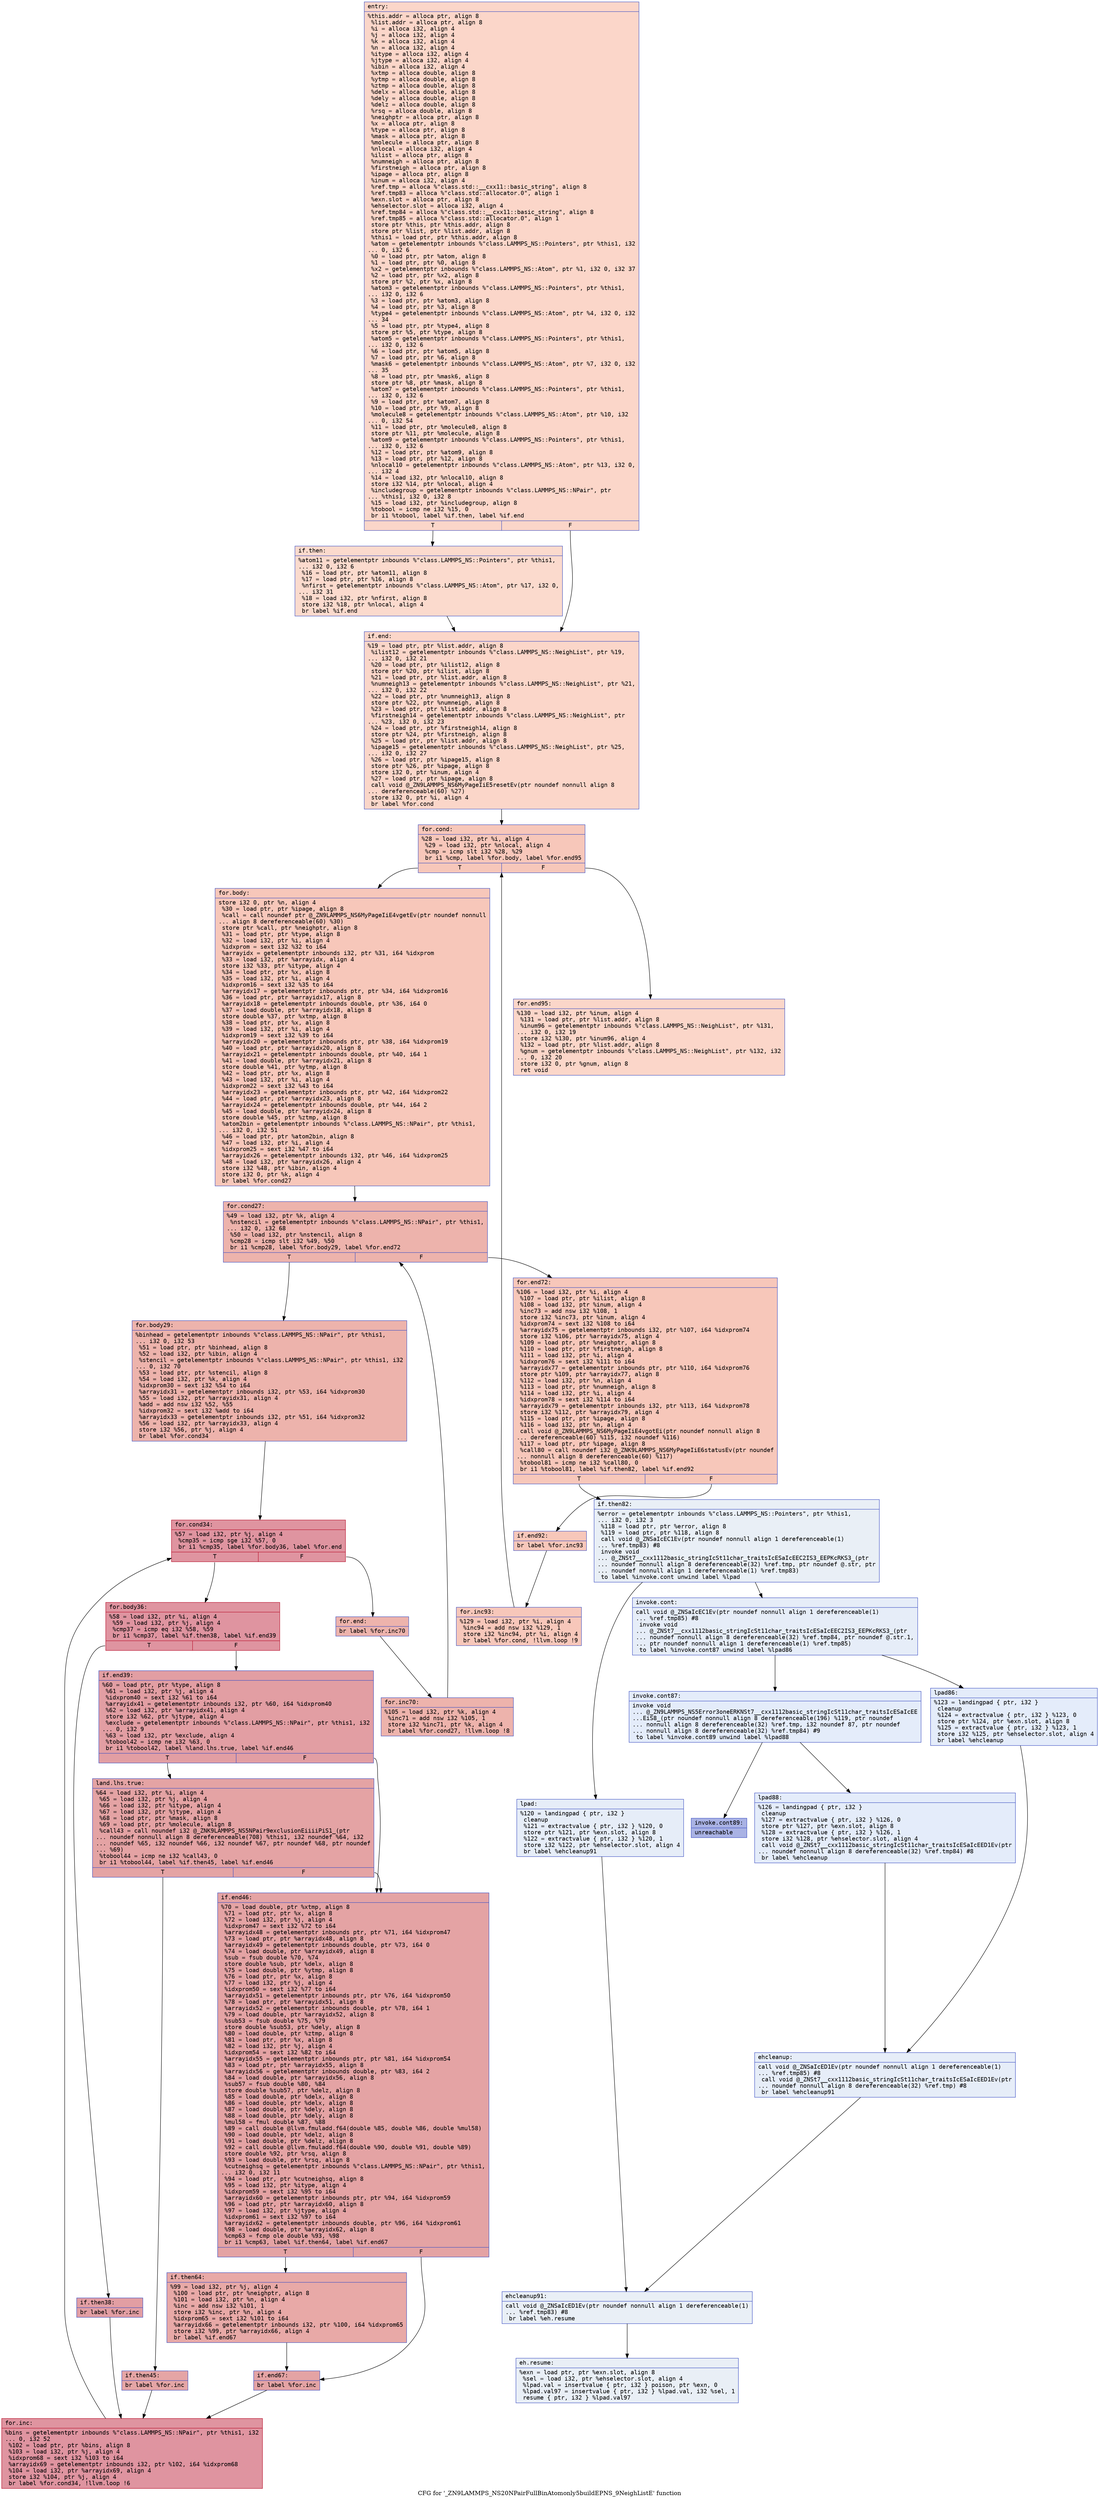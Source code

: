 digraph "CFG for '_ZN9LAMMPS_NS20NPairFullBinAtomonly5buildEPNS_9NeighListE' function" {
	label="CFG for '_ZN9LAMMPS_NS20NPairFullBinAtomonly5buildEPNS_9NeighListE' function";

	Node0x5592a01dcf20 [shape=record,color="#3d50c3ff", style=filled, fillcolor="#f6a38570" fontname="Courier",label="{entry:\l|  %this.addr = alloca ptr, align 8\l  %list.addr = alloca ptr, align 8\l  %i = alloca i32, align 4\l  %j = alloca i32, align 4\l  %k = alloca i32, align 4\l  %n = alloca i32, align 4\l  %itype = alloca i32, align 4\l  %jtype = alloca i32, align 4\l  %ibin = alloca i32, align 4\l  %xtmp = alloca double, align 8\l  %ytmp = alloca double, align 8\l  %ztmp = alloca double, align 8\l  %delx = alloca double, align 8\l  %dely = alloca double, align 8\l  %delz = alloca double, align 8\l  %rsq = alloca double, align 8\l  %neighptr = alloca ptr, align 8\l  %x = alloca ptr, align 8\l  %type = alloca ptr, align 8\l  %mask = alloca ptr, align 8\l  %molecule = alloca ptr, align 8\l  %nlocal = alloca i32, align 4\l  %ilist = alloca ptr, align 8\l  %numneigh = alloca ptr, align 8\l  %firstneigh = alloca ptr, align 8\l  %ipage = alloca ptr, align 8\l  %inum = alloca i32, align 4\l  %ref.tmp = alloca %\"class.std::__cxx11::basic_string\", align 8\l  %ref.tmp83 = alloca %\"class.std::allocator.0\", align 1\l  %exn.slot = alloca ptr, align 8\l  %ehselector.slot = alloca i32, align 4\l  %ref.tmp84 = alloca %\"class.std::__cxx11::basic_string\", align 8\l  %ref.tmp85 = alloca %\"class.std::allocator.0\", align 1\l  store ptr %this, ptr %this.addr, align 8\l  store ptr %list, ptr %list.addr, align 8\l  %this1 = load ptr, ptr %this.addr, align 8\l  %atom = getelementptr inbounds %\"class.LAMMPS_NS::Pointers\", ptr %this1, i32\l... 0, i32 6\l  %0 = load ptr, ptr %atom, align 8\l  %1 = load ptr, ptr %0, align 8\l  %x2 = getelementptr inbounds %\"class.LAMMPS_NS::Atom\", ptr %1, i32 0, i32 37\l  %2 = load ptr, ptr %x2, align 8\l  store ptr %2, ptr %x, align 8\l  %atom3 = getelementptr inbounds %\"class.LAMMPS_NS::Pointers\", ptr %this1,\l... i32 0, i32 6\l  %3 = load ptr, ptr %atom3, align 8\l  %4 = load ptr, ptr %3, align 8\l  %type4 = getelementptr inbounds %\"class.LAMMPS_NS::Atom\", ptr %4, i32 0, i32\l... 34\l  %5 = load ptr, ptr %type4, align 8\l  store ptr %5, ptr %type, align 8\l  %atom5 = getelementptr inbounds %\"class.LAMMPS_NS::Pointers\", ptr %this1,\l... i32 0, i32 6\l  %6 = load ptr, ptr %atom5, align 8\l  %7 = load ptr, ptr %6, align 8\l  %mask6 = getelementptr inbounds %\"class.LAMMPS_NS::Atom\", ptr %7, i32 0, i32\l... 35\l  %8 = load ptr, ptr %mask6, align 8\l  store ptr %8, ptr %mask, align 8\l  %atom7 = getelementptr inbounds %\"class.LAMMPS_NS::Pointers\", ptr %this1,\l... i32 0, i32 6\l  %9 = load ptr, ptr %atom7, align 8\l  %10 = load ptr, ptr %9, align 8\l  %molecule8 = getelementptr inbounds %\"class.LAMMPS_NS::Atom\", ptr %10, i32\l... 0, i32 54\l  %11 = load ptr, ptr %molecule8, align 8\l  store ptr %11, ptr %molecule, align 8\l  %atom9 = getelementptr inbounds %\"class.LAMMPS_NS::Pointers\", ptr %this1,\l... i32 0, i32 6\l  %12 = load ptr, ptr %atom9, align 8\l  %13 = load ptr, ptr %12, align 8\l  %nlocal10 = getelementptr inbounds %\"class.LAMMPS_NS::Atom\", ptr %13, i32 0,\l... i32 4\l  %14 = load i32, ptr %nlocal10, align 8\l  store i32 %14, ptr %nlocal, align 4\l  %includegroup = getelementptr inbounds %\"class.LAMMPS_NS::NPair\", ptr\l... %this1, i32 0, i32 8\l  %15 = load i32, ptr %includegroup, align 8\l  %tobool = icmp ne i32 %15, 0\l  br i1 %tobool, label %if.then, label %if.end\l|{<s0>T|<s1>F}}"];
	Node0x5592a01dcf20:s0 -> Node0x5592a01e1330[tooltip="entry -> if.then\nProbability 62.50%" ];
	Node0x5592a01dcf20:s1 -> Node0x5592a01e13a0[tooltip="entry -> if.end\nProbability 37.50%" ];
	Node0x5592a01e1330 [shape=record,color="#3d50c3ff", style=filled, fillcolor="#f7ac8e70" fontname="Courier",label="{if.then:\l|  %atom11 = getelementptr inbounds %\"class.LAMMPS_NS::Pointers\", ptr %this1,\l... i32 0, i32 6\l  %16 = load ptr, ptr %atom11, align 8\l  %17 = load ptr, ptr %16, align 8\l  %nfirst = getelementptr inbounds %\"class.LAMMPS_NS::Atom\", ptr %17, i32 0,\l... i32 31\l  %18 = load i32, ptr %nfirst, align 8\l  store i32 %18, ptr %nlocal, align 4\l  br label %if.end\l}"];
	Node0x5592a01e1330 -> Node0x5592a01e13a0[tooltip="if.then -> if.end\nProbability 100.00%" ];
	Node0x5592a01e13a0 [shape=record,color="#3d50c3ff", style=filled, fillcolor="#f6a38570" fontname="Courier",label="{if.end:\l|  %19 = load ptr, ptr %list.addr, align 8\l  %ilist12 = getelementptr inbounds %\"class.LAMMPS_NS::NeighList\", ptr %19,\l... i32 0, i32 21\l  %20 = load ptr, ptr %ilist12, align 8\l  store ptr %20, ptr %ilist, align 8\l  %21 = load ptr, ptr %list.addr, align 8\l  %numneigh13 = getelementptr inbounds %\"class.LAMMPS_NS::NeighList\", ptr %21,\l... i32 0, i32 22\l  %22 = load ptr, ptr %numneigh13, align 8\l  store ptr %22, ptr %numneigh, align 8\l  %23 = load ptr, ptr %list.addr, align 8\l  %firstneigh14 = getelementptr inbounds %\"class.LAMMPS_NS::NeighList\", ptr\l... %23, i32 0, i32 23\l  %24 = load ptr, ptr %firstneigh14, align 8\l  store ptr %24, ptr %firstneigh, align 8\l  %25 = load ptr, ptr %list.addr, align 8\l  %ipage15 = getelementptr inbounds %\"class.LAMMPS_NS::NeighList\", ptr %25,\l... i32 0, i32 27\l  %26 = load ptr, ptr %ipage15, align 8\l  store ptr %26, ptr %ipage, align 8\l  store i32 0, ptr %inum, align 4\l  %27 = load ptr, ptr %ipage, align 8\l  call void @_ZN9LAMMPS_NS6MyPageIiE5resetEv(ptr noundef nonnull align 8\l... dereferenceable(60) %27)\l  store i32 0, ptr %i, align 4\l  br label %for.cond\l}"];
	Node0x5592a01e13a0 -> Node0x5592a01e2830[tooltip="if.end -> for.cond\nProbability 100.00%" ];
	Node0x5592a01e2830 [shape=record,color="#3d50c3ff", style=filled, fillcolor="#ec7f6370" fontname="Courier",label="{for.cond:\l|  %28 = load i32, ptr %i, align 4\l  %29 = load i32, ptr %nlocal, align 4\l  %cmp = icmp slt i32 %28, %29\l  br i1 %cmp, label %for.body, label %for.end95\l|{<s0>T|<s1>F}}"];
	Node0x5592a01e2830:s0 -> Node0x5592a01e2ae0[tooltip="for.cond -> for.body\nProbability 96.88%" ];
	Node0x5592a01e2830:s1 -> Node0x5592a01e2b60[tooltip="for.cond -> for.end95\nProbability 3.12%" ];
	Node0x5592a01e2ae0 [shape=record,color="#3d50c3ff", style=filled, fillcolor="#ec7f6370" fontname="Courier",label="{for.body:\l|  store i32 0, ptr %n, align 4\l  %30 = load ptr, ptr %ipage, align 8\l  %call = call noundef ptr @_ZN9LAMMPS_NS6MyPageIiE4vgetEv(ptr noundef nonnull\l... align 8 dereferenceable(60) %30)\l  store ptr %call, ptr %neighptr, align 8\l  %31 = load ptr, ptr %type, align 8\l  %32 = load i32, ptr %i, align 4\l  %idxprom = sext i32 %32 to i64\l  %arrayidx = getelementptr inbounds i32, ptr %31, i64 %idxprom\l  %33 = load i32, ptr %arrayidx, align 4\l  store i32 %33, ptr %itype, align 4\l  %34 = load ptr, ptr %x, align 8\l  %35 = load i32, ptr %i, align 4\l  %idxprom16 = sext i32 %35 to i64\l  %arrayidx17 = getelementptr inbounds ptr, ptr %34, i64 %idxprom16\l  %36 = load ptr, ptr %arrayidx17, align 8\l  %arrayidx18 = getelementptr inbounds double, ptr %36, i64 0\l  %37 = load double, ptr %arrayidx18, align 8\l  store double %37, ptr %xtmp, align 8\l  %38 = load ptr, ptr %x, align 8\l  %39 = load i32, ptr %i, align 4\l  %idxprom19 = sext i32 %39 to i64\l  %arrayidx20 = getelementptr inbounds ptr, ptr %38, i64 %idxprom19\l  %40 = load ptr, ptr %arrayidx20, align 8\l  %arrayidx21 = getelementptr inbounds double, ptr %40, i64 1\l  %41 = load double, ptr %arrayidx21, align 8\l  store double %41, ptr %ytmp, align 8\l  %42 = load ptr, ptr %x, align 8\l  %43 = load i32, ptr %i, align 4\l  %idxprom22 = sext i32 %43 to i64\l  %arrayidx23 = getelementptr inbounds ptr, ptr %42, i64 %idxprom22\l  %44 = load ptr, ptr %arrayidx23, align 8\l  %arrayidx24 = getelementptr inbounds double, ptr %44, i64 2\l  %45 = load double, ptr %arrayidx24, align 8\l  store double %45, ptr %ztmp, align 8\l  %atom2bin = getelementptr inbounds %\"class.LAMMPS_NS::NPair\", ptr %this1,\l... i32 0, i32 51\l  %46 = load ptr, ptr %atom2bin, align 8\l  %47 = load i32, ptr %i, align 4\l  %idxprom25 = sext i32 %47 to i64\l  %arrayidx26 = getelementptr inbounds i32, ptr %46, i64 %idxprom25\l  %48 = load i32, ptr %arrayidx26, align 4\l  store i32 %48, ptr %ibin, align 4\l  store i32 0, ptr %k, align 4\l  br label %for.cond27\l}"];
	Node0x5592a01e2ae0 -> Node0x5592a01e5050[tooltip="for.body -> for.cond27\nProbability 100.00%" ];
	Node0x5592a01e5050 [shape=record,color="#3d50c3ff", style=filled, fillcolor="#d6524470" fontname="Courier",label="{for.cond27:\l|  %49 = load i32, ptr %k, align 4\l  %nstencil = getelementptr inbounds %\"class.LAMMPS_NS::NPair\", ptr %this1,\l... i32 0, i32 68\l  %50 = load i32, ptr %nstencil, align 8\l  %cmp28 = icmp slt i32 %49, %50\l  br i1 %cmp28, label %for.body29, label %for.end72\l|{<s0>T|<s1>F}}"];
	Node0x5592a01e5050:s0 -> Node0x5592a01de950[tooltip="for.cond27 -> for.body29\nProbability 96.88%" ];
	Node0x5592a01e5050:s1 -> Node0x5592a01de9d0[tooltip="for.cond27 -> for.end72\nProbability 3.12%" ];
	Node0x5592a01de950 [shape=record,color="#3d50c3ff", style=filled, fillcolor="#d6524470" fontname="Courier",label="{for.body29:\l|  %binhead = getelementptr inbounds %\"class.LAMMPS_NS::NPair\", ptr %this1,\l... i32 0, i32 53\l  %51 = load ptr, ptr %binhead, align 8\l  %52 = load i32, ptr %ibin, align 4\l  %stencil = getelementptr inbounds %\"class.LAMMPS_NS::NPair\", ptr %this1, i32\l... 0, i32 70\l  %53 = load ptr, ptr %stencil, align 8\l  %54 = load i32, ptr %k, align 4\l  %idxprom30 = sext i32 %54 to i64\l  %arrayidx31 = getelementptr inbounds i32, ptr %53, i64 %idxprom30\l  %55 = load i32, ptr %arrayidx31, align 4\l  %add = add nsw i32 %52, %55\l  %idxprom32 = sext i32 %add to i64\l  %arrayidx33 = getelementptr inbounds i32, ptr %51, i64 %idxprom32\l  %56 = load i32, ptr %arrayidx33, align 4\l  store i32 %56, ptr %j, align 4\l  br label %for.cond34\l}"];
	Node0x5592a01de950 -> Node0x5592a01e67e0[tooltip="for.body29 -> for.cond34\nProbability 100.00%" ];
	Node0x5592a01e67e0 [shape=record,color="#b70d28ff", style=filled, fillcolor="#b70d2870" fontname="Courier",label="{for.cond34:\l|  %57 = load i32, ptr %j, align 4\l  %cmp35 = icmp sge i32 %57, 0\l  br i1 %cmp35, label %for.body36, label %for.end\l|{<s0>T|<s1>F}}"];
	Node0x5592a01e67e0:s0 -> Node0x5592a01e6a00[tooltip="for.cond34 -> for.body36\nProbability 96.88%" ];
	Node0x5592a01e67e0:s1 -> Node0x5592a01e6a80[tooltip="for.cond34 -> for.end\nProbability 3.12%" ];
	Node0x5592a01e6a00 [shape=record,color="#b70d28ff", style=filled, fillcolor="#b70d2870" fontname="Courier",label="{for.body36:\l|  %58 = load i32, ptr %i, align 4\l  %59 = load i32, ptr %j, align 4\l  %cmp37 = icmp eq i32 %58, %59\l  br i1 %cmp37, label %if.then38, label %if.end39\l|{<s0>T|<s1>F}}"];
	Node0x5592a01e6a00:s0 -> Node0x5592a01e6db0[tooltip="for.body36 -> if.then38\nProbability 50.00%" ];
	Node0x5592a01e6a00:s1 -> Node0x5592a01e6e30[tooltip="for.body36 -> if.end39\nProbability 50.00%" ];
	Node0x5592a01e6db0 [shape=record,color="#3d50c3ff", style=filled, fillcolor="#be242e70" fontname="Courier",label="{if.then38:\l|  br label %for.inc\l}"];
	Node0x5592a01e6db0 -> Node0x5592a01e6fc0[tooltip="if.then38 -> for.inc\nProbability 100.00%" ];
	Node0x5592a01e6e30 [shape=record,color="#3d50c3ff", style=filled, fillcolor="#be242e70" fontname="Courier",label="{if.end39:\l|  %60 = load ptr, ptr %type, align 8\l  %61 = load i32, ptr %j, align 4\l  %idxprom40 = sext i32 %61 to i64\l  %arrayidx41 = getelementptr inbounds i32, ptr %60, i64 %idxprom40\l  %62 = load i32, ptr %arrayidx41, align 4\l  store i32 %62, ptr %jtype, align 4\l  %exclude = getelementptr inbounds %\"class.LAMMPS_NS::NPair\", ptr %this1, i32\l... 0, i32 9\l  %63 = load i32, ptr %exclude, align 4\l  %tobool42 = icmp ne i32 %63, 0\l  br i1 %tobool42, label %land.lhs.true, label %if.end46\l|{<s0>T|<s1>F}}"];
	Node0x5592a01e6e30:s0 -> Node0x5592a01e1150[tooltip="if.end39 -> land.lhs.true\nProbability 62.50%" ];
	Node0x5592a01e6e30:s1 -> Node0x5592a01e11d0[tooltip="if.end39 -> if.end46\nProbability 37.50%" ];
	Node0x5592a01e1150 [shape=record,color="#3d50c3ff", style=filled, fillcolor="#c32e3170" fontname="Courier",label="{land.lhs.true:\l|  %64 = load i32, ptr %i, align 4\l  %65 = load i32, ptr %j, align 4\l  %66 = load i32, ptr %itype, align 4\l  %67 = load i32, ptr %jtype, align 4\l  %68 = load ptr, ptr %mask, align 8\l  %69 = load ptr, ptr %molecule, align 8\l  %call43 = call noundef i32 @_ZNK9LAMMPS_NS5NPair9exclusionEiiiiPiS1_(ptr\l... noundef nonnull align 8 dereferenceable(708) %this1, i32 noundef %64, i32\l... noundef %65, i32 noundef %66, i32 noundef %67, ptr noundef %68, ptr noundef\l... %69)\l  %tobool44 = icmp ne i32 %call43, 0\l  br i1 %tobool44, label %if.then45, label %if.end46\l|{<s0>T|<s1>F}}"];
	Node0x5592a01e1150:s0 -> Node0x5592a01e84c0[tooltip="land.lhs.true -> if.then45\nProbability 62.50%" ];
	Node0x5592a01e1150:s1 -> Node0x5592a01e11d0[tooltip="land.lhs.true -> if.end46\nProbability 37.50%" ];
	Node0x5592a01e84c0 [shape=record,color="#3d50c3ff", style=filled, fillcolor="#c5333470" fontname="Courier",label="{if.then45:\l|  br label %for.inc\l}"];
	Node0x5592a01e84c0 -> Node0x5592a01e6fc0[tooltip="if.then45 -> for.inc\nProbability 100.00%" ];
	Node0x5592a01e11d0 [shape=record,color="#3d50c3ff", style=filled, fillcolor="#c32e3170" fontname="Courier",label="{if.end46:\l|  %70 = load double, ptr %xtmp, align 8\l  %71 = load ptr, ptr %x, align 8\l  %72 = load i32, ptr %j, align 4\l  %idxprom47 = sext i32 %72 to i64\l  %arrayidx48 = getelementptr inbounds ptr, ptr %71, i64 %idxprom47\l  %73 = load ptr, ptr %arrayidx48, align 8\l  %arrayidx49 = getelementptr inbounds double, ptr %73, i64 0\l  %74 = load double, ptr %arrayidx49, align 8\l  %sub = fsub double %70, %74\l  store double %sub, ptr %delx, align 8\l  %75 = load double, ptr %ytmp, align 8\l  %76 = load ptr, ptr %x, align 8\l  %77 = load i32, ptr %j, align 4\l  %idxprom50 = sext i32 %77 to i64\l  %arrayidx51 = getelementptr inbounds ptr, ptr %76, i64 %idxprom50\l  %78 = load ptr, ptr %arrayidx51, align 8\l  %arrayidx52 = getelementptr inbounds double, ptr %78, i64 1\l  %79 = load double, ptr %arrayidx52, align 8\l  %sub53 = fsub double %75, %79\l  store double %sub53, ptr %dely, align 8\l  %80 = load double, ptr %ztmp, align 8\l  %81 = load ptr, ptr %x, align 8\l  %82 = load i32, ptr %j, align 4\l  %idxprom54 = sext i32 %82 to i64\l  %arrayidx55 = getelementptr inbounds ptr, ptr %81, i64 %idxprom54\l  %83 = load ptr, ptr %arrayidx55, align 8\l  %arrayidx56 = getelementptr inbounds double, ptr %83, i64 2\l  %84 = load double, ptr %arrayidx56, align 8\l  %sub57 = fsub double %80, %84\l  store double %sub57, ptr %delz, align 8\l  %85 = load double, ptr %delx, align 8\l  %86 = load double, ptr %delx, align 8\l  %87 = load double, ptr %dely, align 8\l  %88 = load double, ptr %dely, align 8\l  %mul58 = fmul double %87, %88\l  %89 = call double @llvm.fmuladd.f64(double %85, double %86, double %mul58)\l  %90 = load double, ptr %delz, align 8\l  %91 = load double, ptr %delz, align 8\l  %92 = call double @llvm.fmuladd.f64(double %90, double %91, double %89)\l  store double %92, ptr %rsq, align 8\l  %93 = load double, ptr %rsq, align 8\l  %cutneighsq = getelementptr inbounds %\"class.LAMMPS_NS::NPair\", ptr %this1,\l... i32 0, i32 11\l  %94 = load ptr, ptr %cutneighsq, align 8\l  %95 = load i32, ptr %itype, align 4\l  %idxprom59 = sext i32 %95 to i64\l  %arrayidx60 = getelementptr inbounds ptr, ptr %94, i64 %idxprom59\l  %96 = load ptr, ptr %arrayidx60, align 8\l  %97 = load i32, ptr %jtype, align 4\l  %idxprom61 = sext i32 %97 to i64\l  %arrayidx62 = getelementptr inbounds double, ptr %96, i64 %idxprom61\l  %98 = load double, ptr %arrayidx62, align 8\l  %cmp63 = fcmp ole double %93, %98\l  br i1 %cmp63, label %if.then64, label %if.end67\l|{<s0>T|<s1>F}}"];
	Node0x5592a01e11d0:s0 -> Node0x5592a01e4a00[tooltip="if.end46 -> if.then64\nProbability 50.00%" ];
	Node0x5592a01e11d0:s1 -> Node0x5592a01e4a80[tooltip="if.end46 -> if.end67\nProbability 50.00%" ];
	Node0x5592a01e4a00 [shape=record,color="#3d50c3ff", style=filled, fillcolor="#ca3b3770" fontname="Courier",label="{if.then64:\l|  %99 = load i32, ptr %j, align 4\l  %100 = load ptr, ptr %neighptr, align 8\l  %101 = load i32, ptr %n, align 4\l  %inc = add nsw i32 %101, 1\l  store i32 %inc, ptr %n, align 4\l  %idxprom65 = sext i32 %101 to i64\l  %arrayidx66 = getelementptr inbounds i32, ptr %100, i64 %idxprom65\l  store i32 %99, ptr %arrayidx66, align 4\l  br label %if.end67\l}"];
	Node0x5592a01e4a00 -> Node0x5592a01e4a80[tooltip="if.then64 -> if.end67\nProbability 100.00%" ];
	Node0x5592a01e4a80 [shape=record,color="#3d50c3ff", style=filled, fillcolor="#c32e3170" fontname="Courier",label="{if.end67:\l|  br label %for.inc\l}"];
	Node0x5592a01e4a80 -> Node0x5592a01e6fc0[tooltip="if.end67 -> for.inc\nProbability 100.00%" ];
	Node0x5592a01e6fc0 [shape=record,color="#b70d28ff", style=filled, fillcolor="#b70d2870" fontname="Courier",label="{for.inc:\l|  %bins = getelementptr inbounds %\"class.LAMMPS_NS::NPair\", ptr %this1, i32\l... 0, i32 52\l  %102 = load ptr, ptr %bins, align 8\l  %103 = load i32, ptr %j, align 4\l  %idxprom68 = sext i32 %103 to i64\l  %arrayidx69 = getelementptr inbounds i32, ptr %102, i64 %idxprom68\l  %104 = load i32, ptr %arrayidx69, align 4\l  store i32 %104, ptr %j, align 4\l  br label %for.cond34, !llvm.loop !6\l}"];
	Node0x5592a01e6fc0 -> Node0x5592a01e67e0[tooltip="for.inc -> for.cond34\nProbability 100.00%" ];
	Node0x5592a01e6a80 [shape=record,color="#3d50c3ff", style=filled, fillcolor="#d6524470" fontname="Courier",label="{for.end:\l|  br label %for.inc70\l}"];
	Node0x5592a01e6a80 -> Node0x5592a01ec620[tooltip="for.end -> for.inc70\nProbability 100.00%" ];
	Node0x5592a01ec620 [shape=record,color="#3d50c3ff", style=filled, fillcolor="#d6524470" fontname="Courier",label="{for.inc70:\l|  %105 = load i32, ptr %k, align 4\l  %inc71 = add nsw i32 %105, 1\l  store i32 %inc71, ptr %k, align 4\l  br label %for.cond27, !llvm.loop !8\l}"];
	Node0x5592a01ec620 -> Node0x5592a01e5050[tooltip="for.inc70 -> for.cond27\nProbability 100.00%" ];
	Node0x5592a01de9d0 [shape=record,color="#3d50c3ff", style=filled, fillcolor="#ec7f6370" fontname="Courier",label="{for.end72:\l|  %106 = load i32, ptr %i, align 4\l  %107 = load ptr, ptr %ilist, align 8\l  %108 = load i32, ptr %inum, align 4\l  %inc73 = add nsw i32 %108, 1\l  store i32 %inc73, ptr %inum, align 4\l  %idxprom74 = sext i32 %108 to i64\l  %arrayidx75 = getelementptr inbounds i32, ptr %107, i64 %idxprom74\l  store i32 %106, ptr %arrayidx75, align 4\l  %109 = load ptr, ptr %neighptr, align 8\l  %110 = load ptr, ptr %firstneigh, align 8\l  %111 = load i32, ptr %i, align 4\l  %idxprom76 = sext i32 %111 to i64\l  %arrayidx77 = getelementptr inbounds ptr, ptr %110, i64 %idxprom76\l  store ptr %109, ptr %arrayidx77, align 8\l  %112 = load i32, ptr %n, align 4\l  %113 = load ptr, ptr %numneigh, align 8\l  %114 = load i32, ptr %i, align 4\l  %idxprom78 = sext i32 %114 to i64\l  %arrayidx79 = getelementptr inbounds i32, ptr %113, i64 %idxprom78\l  store i32 %112, ptr %arrayidx79, align 4\l  %115 = load ptr, ptr %ipage, align 8\l  %116 = load i32, ptr %n, align 4\l  call void @_ZN9LAMMPS_NS6MyPageIiE4vgotEi(ptr noundef nonnull align 8\l... dereferenceable(60) %115, i32 noundef %116)\l  %117 = load ptr, ptr %ipage, align 8\l  %call80 = call noundef i32 @_ZNK9LAMMPS_NS6MyPageIiE6statusEv(ptr noundef\l... nonnull align 8 dereferenceable(60) %117)\l  %tobool81 = icmp ne i32 %call80, 0\l  br i1 %tobool81, label %if.then82, label %if.end92\l|{<s0>T|<s1>F}}"];
	Node0x5592a01de9d0:s0 -> Node0x5592a01edc80[tooltip="for.end72 -> if.then82\nProbability 0.00%" ];
	Node0x5592a01de9d0:s1 -> Node0x5592a01edd00[tooltip="for.end72 -> if.end92\nProbability 100.00%" ];
	Node0x5592a01edc80 [shape=record,color="#3d50c3ff", style=filled, fillcolor="#cedaeb70" fontname="Courier",label="{if.then82:\l|  %error = getelementptr inbounds %\"class.LAMMPS_NS::Pointers\", ptr %this1,\l... i32 0, i32 3\l  %118 = load ptr, ptr %error, align 8\l  %119 = load ptr, ptr %118, align 8\l  call void @_ZNSaIcEC1Ev(ptr noundef nonnull align 1 dereferenceable(1)\l... %ref.tmp83) #8\l  invoke void\l... @_ZNSt7__cxx1112basic_stringIcSt11char_traitsIcESaIcEEC2IS3_EEPKcRKS3_(ptr\l... noundef nonnull align 8 dereferenceable(32) %ref.tmp, ptr noundef @.str, ptr\l... noundef nonnull align 1 dereferenceable(1) %ref.tmp83)\l          to label %invoke.cont unwind label %lpad\l}"];
	Node0x5592a01edc80 -> Node0x5592a01ee280[tooltip="if.then82 -> invoke.cont\nProbability 50.00%" ];
	Node0x5592a01edc80 -> Node0x5592a01ee360[tooltip="if.then82 -> lpad\nProbability 50.00%" ];
	Node0x5592a01ee280 [shape=record,color="#3d50c3ff", style=filled, fillcolor="#c7d7f070" fontname="Courier",label="{invoke.cont:\l|  call void @_ZNSaIcEC1Ev(ptr noundef nonnull align 1 dereferenceable(1)\l... %ref.tmp85) #8\l  invoke void\l... @_ZNSt7__cxx1112basic_stringIcSt11char_traitsIcESaIcEEC2IS3_EEPKcRKS3_(ptr\l... noundef nonnull align 8 dereferenceable(32) %ref.tmp84, ptr noundef @.str.1,\l... ptr noundef nonnull align 1 dereferenceable(1) %ref.tmp85)\l          to label %invoke.cont87 unwind label %lpad86\l}"];
	Node0x5592a01ee280 -> Node0x5592a01ee6f0[tooltip="invoke.cont -> invoke.cont87\nProbability 50.00%" ];
	Node0x5592a01ee280 -> Node0x5592a01ee740[tooltip="invoke.cont -> lpad86\nProbability 50.00%" ];
	Node0x5592a01ee6f0 [shape=record,color="#3d50c3ff", style=filled, fillcolor="#c1d4f470" fontname="Courier",label="{invoke.cont87:\l|  invoke void\l... @_ZN9LAMMPS_NS5Error3oneERKNSt7__cxx1112basic_stringIcSt11char_traitsIcESaIcEE\l...EiS8_(ptr noundef nonnull align 8 dereferenceable(196) %119, ptr noundef\l... nonnull align 8 dereferenceable(32) %ref.tmp, i32 noundef 87, ptr noundef\l... nonnull align 8 dereferenceable(32) %ref.tmp84) #9\l          to label %invoke.cont89 unwind label %lpad88\l}"];
	Node0x5592a01ee6f0 -> Node0x5592a01ee6a0[tooltip="invoke.cont87 -> invoke.cont89\nProbability 0.00%" ];
	Node0x5592a01ee6f0 -> Node0x5592a01eeac0[tooltip="invoke.cont87 -> lpad88\nProbability 100.00%" ];
	Node0x5592a01ee6a0 [shape=record,color="#3d50c3ff", style=filled, fillcolor="#3d50c370" fontname="Courier",label="{invoke.cont89:\l|  unreachable\l}"];
	Node0x5592a01ee360 [shape=record,color="#3d50c3ff", style=filled, fillcolor="#c7d7f070" fontname="Courier",label="{lpad:\l|  %120 = landingpad \{ ptr, i32 \}\l          cleanup\l  %121 = extractvalue \{ ptr, i32 \} %120, 0\l  store ptr %121, ptr %exn.slot, align 8\l  %122 = extractvalue \{ ptr, i32 \} %120, 1\l  store i32 %122, ptr %ehselector.slot, align 4\l  br label %ehcleanup91\l}"];
	Node0x5592a01ee360 -> Node0x5592a01ef160[tooltip="lpad -> ehcleanup91\nProbability 100.00%" ];
	Node0x5592a01ee740 [shape=record,color="#3d50c3ff", style=filled, fillcolor="#c1d4f470" fontname="Courier",label="{lpad86:\l|  %123 = landingpad \{ ptr, i32 \}\l          cleanup\l  %124 = extractvalue \{ ptr, i32 \} %123, 0\l  store ptr %124, ptr %exn.slot, align 8\l  %125 = extractvalue \{ ptr, i32 \} %123, 1\l  store i32 %125, ptr %ehselector.slot, align 4\l  br label %ehcleanup\l}"];
	Node0x5592a01ee740 -> Node0x5592a01ef4b0[tooltip="lpad86 -> ehcleanup\nProbability 100.00%" ];
	Node0x5592a01eeac0 [shape=record,color="#3d50c3ff", style=filled, fillcolor="#c1d4f470" fontname="Courier",label="{lpad88:\l|  %126 = landingpad \{ ptr, i32 \}\l          cleanup\l  %127 = extractvalue \{ ptr, i32 \} %126, 0\l  store ptr %127, ptr %exn.slot, align 8\l  %128 = extractvalue \{ ptr, i32 \} %126, 1\l  store i32 %128, ptr %ehselector.slot, align 4\l  call void @_ZNSt7__cxx1112basic_stringIcSt11char_traitsIcESaIcEED1Ev(ptr\l... noundef nonnull align 8 dereferenceable(32) %ref.tmp84) #8\l  br label %ehcleanup\l}"];
	Node0x5592a01eeac0 -> Node0x5592a01ef4b0[tooltip="lpad88 -> ehcleanup\nProbability 100.00%" ];
	Node0x5592a01ef4b0 [shape=record,color="#3d50c3ff", style=filled, fillcolor="#c7d7f070" fontname="Courier",label="{ehcleanup:\l|  call void @_ZNSaIcED1Ev(ptr noundef nonnull align 1 dereferenceable(1)\l... %ref.tmp85) #8\l  call void @_ZNSt7__cxx1112basic_stringIcSt11char_traitsIcESaIcEED1Ev(ptr\l... noundef nonnull align 8 dereferenceable(32) %ref.tmp) #8\l  br label %ehcleanup91\l}"];
	Node0x5592a01ef4b0 -> Node0x5592a01ef160[tooltip="ehcleanup -> ehcleanup91\nProbability 100.00%" ];
	Node0x5592a01ef160 [shape=record,color="#3d50c3ff", style=filled, fillcolor="#cedaeb70" fontname="Courier",label="{ehcleanup91:\l|  call void @_ZNSaIcED1Ev(ptr noundef nonnull align 1 dereferenceable(1)\l... %ref.tmp83) #8\l  br label %eh.resume\l}"];
	Node0x5592a01ef160 -> Node0x5592a01eff10[tooltip="ehcleanup91 -> eh.resume\nProbability 100.00%" ];
	Node0x5592a01edd00 [shape=record,color="#3d50c3ff", style=filled, fillcolor="#ec7f6370" fontname="Courier",label="{if.end92:\l|  br label %for.inc93\l}"];
	Node0x5592a01edd00 -> Node0x5592a01effd0[tooltip="if.end92 -> for.inc93\nProbability 100.00%" ];
	Node0x5592a01effd0 [shape=record,color="#3d50c3ff", style=filled, fillcolor="#ec7f6370" fontname="Courier",label="{for.inc93:\l|  %129 = load i32, ptr %i, align 4\l  %inc94 = add nsw i32 %129, 1\l  store i32 %inc94, ptr %i, align 4\l  br label %for.cond, !llvm.loop !9\l}"];
	Node0x5592a01effd0 -> Node0x5592a01e2830[tooltip="for.inc93 -> for.cond\nProbability 100.00%" ];
	Node0x5592a01e2b60 [shape=record,color="#3d50c3ff", style=filled, fillcolor="#f6a38570" fontname="Courier",label="{for.end95:\l|  %130 = load i32, ptr %inum, align 4\l  %131 = load ptr, ptr %list.addr, align 8\l  %inum96 = getelementptr inbounds %\"class.LAMMPS_NS::NeighList\", ptr %131,\l... i32 0, i32 19\l  store i32 %130, ptr %inum96, align 4\l  %132 = load ptr, ptr %list.addr, align 8\l  %gnum = getelementptr inbounds %\"class.LAMMPS_NS::NeighList\", ptr %132, i32\l... 0, i32 20\l  store i32 0, ptr %gnum, align 8\l  ret void\l}"];
	Node0x5592a01eff10 [shape=record,color="#3d50c3ff", style=filled, fillcolor="#cedaeb70" fontname="Courier",label="{eh.resume:\l|  %exn = load ptr, ptr %exn.slot, align 8\l  %sel = load i32, ptr %ehselector.slot, align 4\l  %lpad.val = insertvalue \{ ptr, i32 \} poison, ptr %exn, 0\l  %lpad.val97 = insertvalue \{ ptr, i32 \} %lpad.val, i32 %sel, 1\l  resume \{ ptr, i32 \} %lpad.val97\l}"];
}
